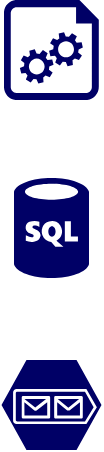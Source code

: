 <mxfile version="11.3.0" type="device" pages="1"><diagram id="_uiGiBteBT7QgFrQlqaa" name="Page-1"><mxGraphModel dx="1072" dy="832" grid="1" gridSize="10" guides="1" tooltips="1" connect="1" arrows="1" fold="1" page="1" pageScale="1" pageWidth="850" pageHeight="1100" math="0" shadow="0"><root><mxCell id="0"/><mxCell id="1" parent="0"/><mxCell id="wwfOYVIj5-aPE2UQnRLE-1" value="" style="verticalLabelPosition=bottom;html=1;verticalAlign=top;align=center;strokeColor=none;fillColor=#000066;shape=mxgraph.azure.sql_database;" parent="1" vertex="1"><mxGeometry x="320" y="209" width="37.5" height="50" as="geometry"/></mxCell><mxCell id="wwfOYVIj5-aPE2UQnRLE-2" value="" style="verticalLabelPosition=bottom;html=1;verticalAlign=top;align=center;strokeColor=none;fillColor=#000066;shape=mxgraph.azure.startup_task;pointerEvents=1;" parent="1" vertex="1"><mxGeometry x="315" y="120" width="47.5" height="50" as="geometry"/></mxCell><mxCell id="wwfOYVIj5-aPE2UQnRLE-3" value="" style="verticalLabelPosition=bottom;html=1;verticalAlign=top;align=center;strokeColor=none;fillColor=#000066;shape=mxgraph.azure.storage_queue;" parent="1" vertex="1"><mxGeometry x="313.75" y="300" width="50" height="45" as="geometry"/></mxCell></root></mxGraphModel></diagram></mxfile>